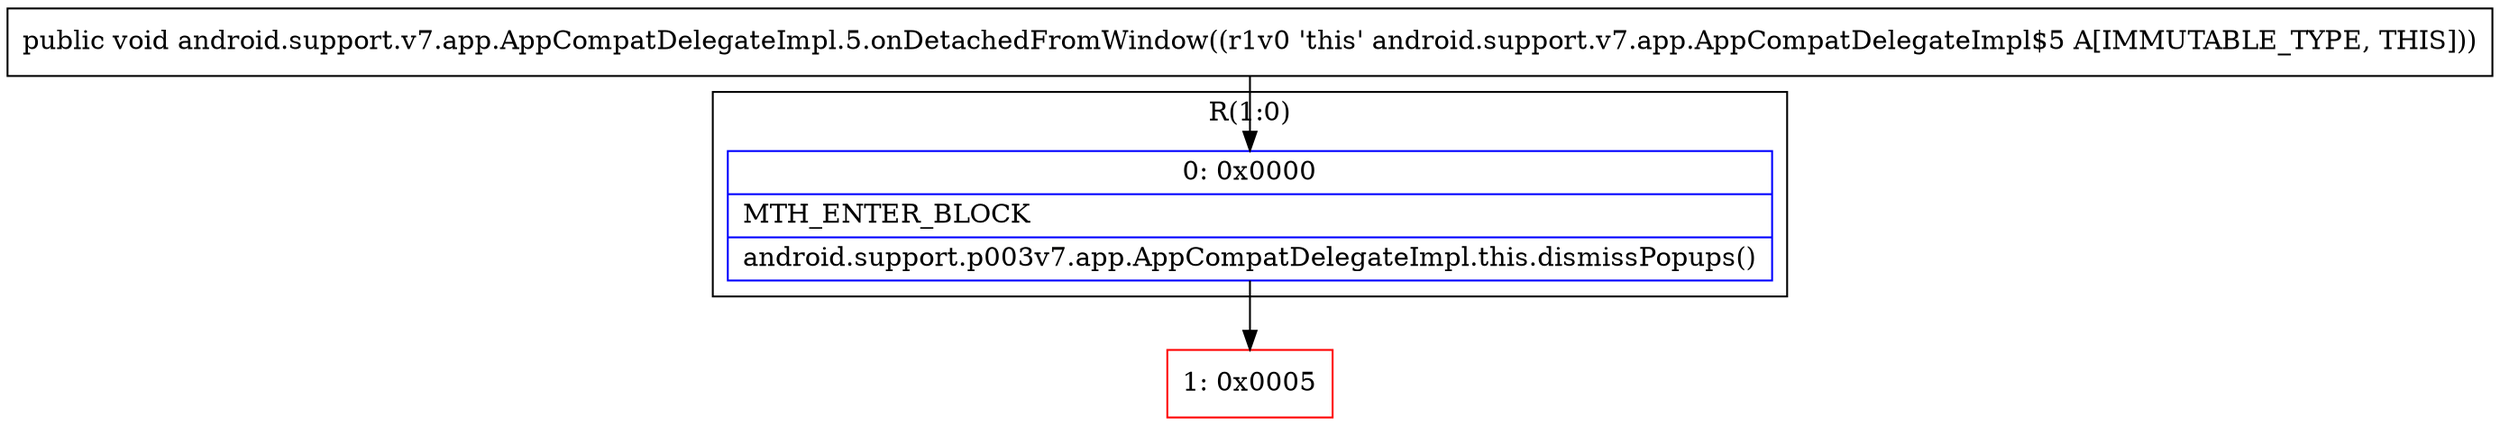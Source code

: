 digraph "CFG forandroid.support.v7.app.AppCompatDelegateImpl.5.onDetachedFromWindow()V" {
subgraph cluster_Region_2007964575 {
label = "R(1:0)";
node [shape=record,color=blue];
Node_0 [shape=record,label="{0\:\ 0x0000|MTH_ENTER_BLOCK\l|android.support.p003v7.app.AppCompatDelegateImpl.this.dismissPopups()\l}"];
}
Node_1 [shape=record,color=red,label="{1\:\ 0x0005}"];
MethodNode[shape=record,label="{public void android.support.v7.app.AppCompatDelegateImpl.5.onDetachedFromWindow((r1v0 'this' android.support.v7.app.AppCompatDelegateImpl$5 A[IMMUTABLE_TYPE, THIS])) }"];
MethodNode -> Node_0;
Node_0 -> Node_1;
}

